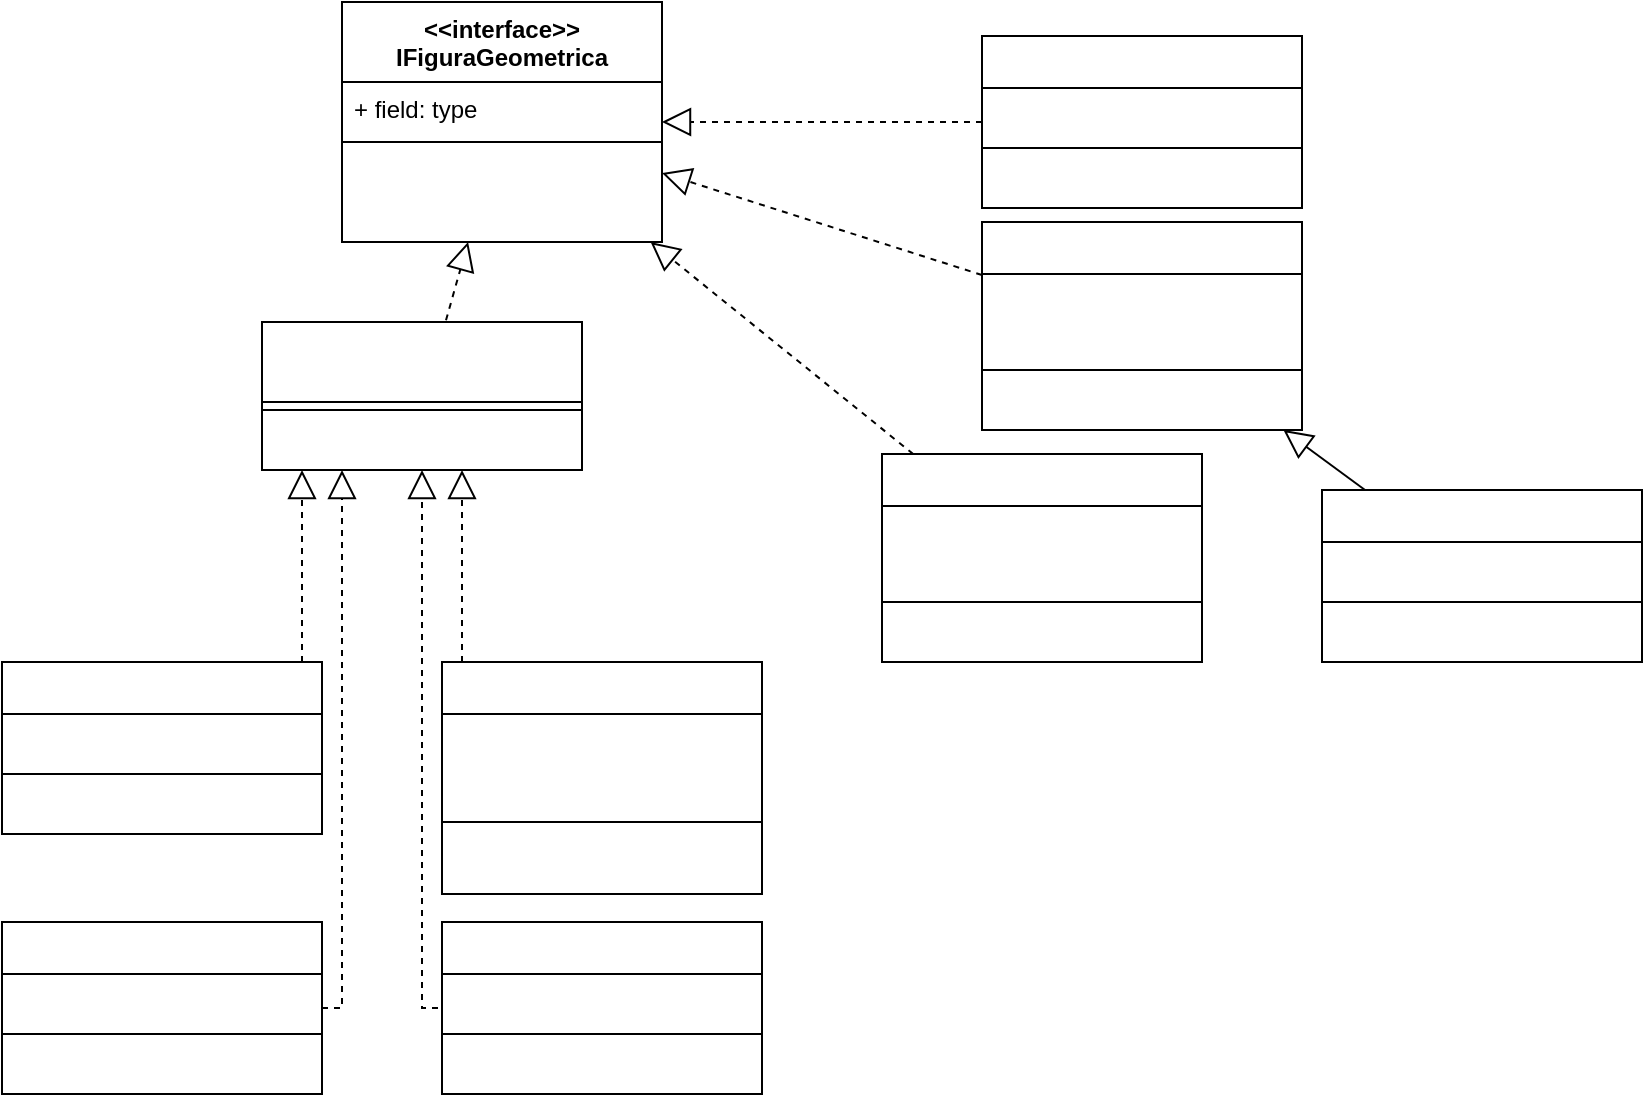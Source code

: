 <mxfile version="20.3.0" type="device"><diagram id="NU264zP-9XkpyPJr-WkA" name="Página-1"><mxGraphModel dx="1067" dy="553" grid="1" gridSize="10" guides="1" tooltips="1" connect="1" arrows="1" fold="1" page="1" pageScale="1" pageWidth="827" pageHeight="1169" math="0" shadow="0"><root><mxCell id="0"/><mxCell id="1" parent="0"/><mxCell id="hfsfZpRIYBY1xbA6ZKQY-1" value="&lt;&lt;interface&gt;&gt;&#10;IFiguraGeometrica" style="swimlane;fontStyle=1;align=center;verticalAlign=top;childLayout=stackLayout;horizontal=1;startSize=40;horizontalStack=0;resizeParent=1;resizeParentMax=0;resizeLast=0;collapsible=1;marginBottom=0;" parent="1" vertex="1"><mxGeometry x="170" y="50" width="160" height="120" as="geometry"/></mxCell><mxCell id="hfsfZpRIYBY1xbA6ZKQY-2" value="+ field: type" style="text;strokeColor=none;fillColor=none;align=left;verticalAlign=top;spacingLeft=4;spacingRight=4;overflow=hidden;rotatable=0;points=[[0,0.5],[1,0.5]];portConstraint=eastwest;" parent="hfsfZpRIYBY1xbA6ZKQY-1" vertex="1"><mxGeometry y="40" width="160" height="26" as="geometry"/></mxCell><mxCell id="hfsfZpRIYBY1xbA6ZKQY-3" value="" style="line;strokeWidth=1;fillColor=none;align=left;verticalAlign=middle;spacingTop=-1;spacingLeft=3;spacingRight=3;rotatable=0;labelPosition=right;points=[];portConstraint=eastwest;strokeColor=inherit;" parent="hfsfZpRIYBY1xbA6ZKQY-1" vertex="1"><mxGeometry y="66" width="160" height="8" as="geometry"/></mxCell><mxCell id="hfsfZpRIYBY1xbA6ZKQY-4" value="+ getArea(): double&#10;+ draw: void" style="text;strokeColor=none;fillColor=none;align=left;verticalAlign=top;spacingLeft=4;spacingRight=4;overflow=hidden;rotatable=0;points=[[0,0.5],[1,0.5]];portConstraint=eastwest;fontColor=#FFFFFF;" parent="hfsfZpRIYBY1xbA6ZKQY-1" vertex="1"><mxGeometry y="74" width="160" height="46" as="geometry"/></mxCell><mxCell id="hfsfZpRIYBY1xbA6ZKQY-13" value="Cuadrado" style="swimlane;fontStyle=1;align=center;verticalAlign=top;childLayout=stackLayout;horizontal=1;startSize=26;horizontalStack=0;resizeParent=1;resizeParentMax=0;resizeLast=0;collapsible=1;marginBottom=0;fontColor=#FFFFFF;" parent="1" vertex="1"><mxGeometry x="660" y="294" width="160" height="86" as="geometry"/></mxCell><mxCell id="hfsfZpRIYBY1xbA6ZKQY-14" value=" " style="text;strokeColor=none;fillColor=none;align=left;verticalAlign=top;spacingLeft=4;spacingRight=4;overflow=hidden;rotatable=0;points=[[0,0.5],[1,0.5]];portConstraint=eastwest;fontColor=#FFFFFF;" parent="hfsfZpRIYBY1xbA6ZKQY-13" vertex="1"><mxGeometry y="26" width="160" height="26" as="geometry"/></mxCell><mxCell id="hfsfZpRIYBY1xbA6ZKQY-15" value="" style="line;strokeWidth=1;fillColor=none;align=left;verticalAlign=middle;spacingTop=-1;spacingLeft=3;spacingRight=3;rotatable=0;labelPosition=right;points=[];portConstraint=eastwest;strokeColor=inherit;fontColor=#FFFFFF;" parent="hfsfZpRIYBY1xbA6ZKQY-13" vertex="1"><mxGeometry y="52" width="160" height="8" as="geometry"/></mxCell><mxCell id="hfsfZpRIYBY1xbA6ZKQY-16" value=" " style="text;strokeColor=none;fillColor=none;align=left;verticalAlign=top;spacingLeft=4;spacingRight=4;overflow=hidden;rotatable=0;points=[[0,0.5],[1,0.5]];portConstraint=eastwest;fontColor=#FFFFFF;" parent="hfsfZpRIYBY1xbA6ZKQY-13" vertex="1"><mxGeometry y="60" width="160" height="26" as="geometry"/></mxCell><mxCell id="hfsfZpRIYBY1xbA6ZKQY-17" value="Rectangulo" style="swimlane;fontStyle=1;align=center;verticalAlign=top;childLayout=stackLayout;horizontal=1;startSize=26;horizontalStack=0;resizeParent=1;resizeParentMax=0;resizeLast=0;collapsible=1;marginBottom=0;fontColor=#FFFFFF;" parent="1" vertex="1"><mxGeometry x="490" y="160" width="160" height="104" as="geometry"/></mxCell><mxCell id="hfsfZpRIYBY1xbA6ZKQY-18" value="- base: double&#10;- altura: double" style="text;strokeColor=none;fillColor=none;align=left;verticalAlign=top;spacingLeft=4;spacingRight=4;overflow=hidden;rotatable=0;points=[[0,0.5],[1,0.5]];portConstraint=eastwest;fontColor=#FFFFFF;" parent="hfsfZpRIYBY1xbA6ZKQY-17" vertex="1"><mxGeometry y="26" width="160" height="44" as="geometry"/></mxCell><mxCell id="hfsfZpRIYBY1xbA6ZKQY-19" value="" style="line;strokeWidth=1;fillColor=none;align=left;verticalAlign=middle;spacingTop=-1;spacingLeft=3;spacingRight=3;rotatable=0;labelPosition=right;points=[];portConstraint=eastwest;strokeColor=inherit;fontColor=#FFFFFF;" parent="hfsfZpRIYBY1xbA6ZKQY-17" vertex="1"><mxGeometry y="70" width="160" height="8" as="geometry"/></mxCell><mxCell id="hfsfZpRIYBY1xbA6ZKQY-20" value=" " style="text;strokeColor=none;fillColor=none;align=left;verticalAlign=top;spacingLeft=4;spacingRight=4;overflow=hidden;rotatable=0;points=[[0,0.5],[1,0.5]];portConstraint=eastwest;fontColor=#FFFFFF;" parent="hfsfZpRIYBY1xbA6ZKQY-17" vertex="1"><mxGeometry y="78" width="160" height="26" as="geometry"/></mxCell><mxCell id="hfsfZpRIYBY1xbA6ZKQY-21" value="Circulo" style="swimlane;fontStyle=1;align=center;verticalAlign=top;childLayout=stackLayout;horizontal=1;startSize=26;horizontalStack=0;resizeParent=1;resizeParentMax=0;resizeLast=0;collapsible=1;marginBottom=0;fontColor=#FFFFFF;" parent="1" vertex="1"><mxGeometry x="490" y="67" width="160" height="86" as="geometry"/></mxCell><mxCell id="hfsfZpRIYBY1xbA6ZKQY-22" value="- radio: double" style="text;strokeColor=none;fillColor=none;align=left;verticalAlign=top;spacingLeft=4;spacingRight=4;overflow=hidden;rotatable=0;points=[[0,0.5],[1,0.5]];portConstraint=eastwest;fontColor=#FFFFFF;" parent="hfsfZpRIYBY1xbA6ZKQY-21" vertex="1"><mxGeometry y="26" width="160" height="26" as="geometry"/></mxCell><mxCell id="hfsfZpRIYBY1xbA6ZKQY-23" value="" style="line;strokeWidth=1;fillColor=none;align=left;verticalAlign=middle;spacingTop=-1;spacingLeft=3;spacingRight=3;rotatable=0;labelPosition=right;points=[];portConstraint=eastwest;strokeColor=inherit;fontColor=#FFFFFF;" parent="hfsfZpRIYBY1xbA6ZKQY-21" vertex="1"><mxGeometry y="52" width="160" height="8" as="geometry"/></mxCell><mxCell id="hfsfZpRIYBY1xbA6ZKQY-24" value=" " style="text;strokeColor=none;fillColor=none;align=left;verticalAlign=top;spacingLeft=4;spacingRight=4;overflow=hidden;rotatable=0;points=[[0,0.5],[1,0.5]];portConstraint=eastwest;fontColor=#FFFFFF;" parent="hfsfZpRIYBY1xbA6ZKQY-21" vertex="1"><mxGeometry y="60" width="160" height="26" as="geometry"/></mxCell><mxCell id="hfsfZpRIYBY1xbA6ZKQY-25" value="Triangulo" style="swimlane;fontStyle=1;align=center;verticalAlign=top;childLayout=stackLayout;horizontal=1;startSize=26;horizontalStack=0;resizeParent=1;resizeParentMax=0;resizeLast=0;collapsible=1;marginBottom=0;fontColor=#FFFFFF;" parent="1" vertex="1"><mxGeometry x="440" y="276" width="160" height="104" as="geometry"/></mxCell><mxCell id="hfsfZpRIYBY1xbA6ZKQY-26" value="- base: double&#10;- altura: double" style="text;strokeColor=none;fillColor=none;align=left;verticalAlign=top;spacingLeft=4;spacingRight=4;overflow=hidden;rotatable=0;points=[[0,0.5],[1,0.5]];portConstraint=eastwest;fontColor=#FFFFFF;" parent="hfsfZpRIYBY1xbA6ZKQY-25" vertex="1"><mxGeometry y="26" width="160" height="44" as="geometry"/></mxCell><mxCell id="hfsfZpRIYBY1xbA6ZKQY-27" value="" style="line;strokeWidth=1;fillColor=none;align=left;verticalAlign=middle;spacingTop=-1;spacingLeft=3;spacingRight=3;rotatable=0;labelPosition=right;points=[];portConstraint=eastwest;strokeColor=inherit;fontColor=#FFFFFF;" parent="hfsfZpRIYBY1xbA6ZKQY-25" vertex="1"><mxGeometry y="70" width="160" height="8" as="geometry"/></mxCell><mxCell id="hfsfZpRIYBY1xbA6ZKQY-28" value=" " style="text;strokeColor=none;fillColor=none;align=left;verticalAlign=top;spacingLeft=4;spacingRight=4;overflow=hidden;rotatable=0;points=[[0,0.5],[1,0.5]];portConstraint=eastwest;fontColor=#FFFFFF;" parent="hfsfZpRIYBY1xbA6ZKQY-25" vertex="1"><mxGeometry y="78" width="160" height="26" as="geometry"/></mxCell><mxCell id="hfsfZpRIYBY1xbA6ZKQY-30" value="" style="endArrow=block;endFill=0;endSize=12;html=1;rounded=0;fontColor=#FFFFFF;dashed=1;" parent="1" source="hfsfZpRIYBY1xbA6ZKQY-21" target="hfsfZpRIYBY1xbA6ZKQY-1" edge="1"><mxGeometry width="160" relative="1" as="geometry"><mxPoint x="600" y="110" as="sourcePoint"/><mxPoint x="760" y="110" as="targetPoint"/></mxGeometry></mxCell><mxCell id="hfsfZpRIYBY1xbA6ZKQY-32" value="" style="endArrow=block;endFill=0;endSize=12;html=1;rounded=0;fontColor=#FFFFFF;dashed=1;" parent="1" source="hfsfZpRIYBY1xbA6ZKQY-17" target="hfsfZpRIYBY1xbA6ZKQY-1" edge="1"><mxGeometry width="160" relative="1" as="geometry"><mxPoint x="610" y="120" as="sourcePoint"/><mxPoint x="770" y="120" as="targetPoint"/></mxGeometry></mxCell><mxCell id="hfsfZpRIYBY1xbA6ZKQY-33" value="" style="endArrow=block;endFill=0;endSize=12;html=1;rounded=0;fontColor=#FFFFFF;dashed=1;" parent="1" source="hfsfZpRIYBY1xbA6ZKQY-25" target="hfsfZpRIYBY1xbA6ZKQY-1" edge="1"><mxGeometry width="160" relative="1" as="geometry"><mxPoint x="220" y="380" as="sourcePoint"/><mxPoint x="380" y="380" as="targetPoint"/></mxGeometry></mxCell><mxCell id="hfsfZpRIYBY1xbA6ZKQY-34" value="" style="endArrow=block;endFill=0;endSize=12;html=1;rounded=0;fontColor=#FFFFFF;" parent="1" source="hfsfZpRIYBY1xbA6ZKQY-13" target="hfsfZpRIYBY1xbA6ZKQY-17" edge="1"><mxGeometry width="160" relative="1" as="geometry"><mxPoint x="380" y="530" as="sourcePoint"/><mxPoint x="540" y="530" as="targetPoint"/></mxGeometry></mxCell><mxCell id="hfsfZpRIYBY1xbA6ZKQY-56" style="edgeStyle=orthogonalEdgeStyle;rounded=0;orthogonalLoop=1;jettySize=auto;html=1;fontColor=#FFFFFF;endArrow=block;endFill=0;endSize=12;dashed=1;" parent="1" source="hfsfZpRIYBY1xbA6ZKQY-35" target="hfsfZpRIYBY1xbA6ZKQY-5" edge="1"><mxGeometry relative="1" as="geometry"><Array as="points"><mxPoint x="150" y="310"/><mxPoint x="150" y="310"/></Array></mxGeometry></mxCell><mxCell id="hfsfZpRIYBY1xbA6ZKQY-35" value="Esfera" style="swimlane;fontStyle=1;align=center;verticalAlign=top;childLayout=stackLayout;horizontal=1;startSize=26;horizontalStack=0;resizeParent=1;resizeParentMax=0;resizeLast=0;collapsible=1;marginBottom=0;fontColor=#FFFFFF;" parent="1" vertex="1"><mxGeometry y="380" width="160" height="86" as="geometry"/></mxCell><mxCell id="hfsfZpRIYBY1xbA6ZKQY-36" value="- radio: double" style="text;strokeColor=none;fillColor=none;align=left;verticalAlign=top;spacingLeft=4;spacingRight=4;overflow=hidden;rotatable=0;points=[[0,0.5],[1,0.5]];portConstraint=eastwest;fontColor=#FFFFFF;" parent="hfsfZpRIYBY1xbA6ZKQY-35" vertex="1"><mxGeometry y="26" width="160" height="26" as="geometry"/></mxCell><mxCell id="hfsfZpRIYBY1xbA6ZKQY-37" value="" style="line;strokeWidth=1;fillColor=none;align=left;verticalAlign=middle;spacingTop=-1;spacingLeft=3;spacingRight=3;rotatable=0;labelPosition=right;points=[];portConstraint=eastwest;strokeColor=inherit;fontColor=#FFFFFF;" parent="hfsfZpRIYBY1xbA6ZKQY-35" vertex="1"><mxGeometry y="52" width="160" height="8" as="geometry"/></mxCell><mxCell id="hfsfZpRIYBY1xbA6ZKQY-38" value=" " style="text;strokeColor=none;fillColor=none;align=left;verticalAlign=top;spacingLeft=4;spacingRight=4;overflow=hidden;rotatable=0;points=[[0,0.5],[1,0.5]];portConstraint=eastwest;fontColor=#FFFFFF;" parent="hfsfZpRIYBY1xbA6ZKQY-35" vertex="1"><mxGeometry y="60" width="160" height="26" as="geometry"/></mxCell><mxCell id="hfsfZpRIYBY1xbA6ZKQY-39" value="Tetraedro_regular" style="swimlane;fontStyle=1;align=center;verticalAlign=top;childLayout=stackLayout;horizontal=1;startSize=26;horizontalStack=0;resizeParent=1;resizeParentMax=0;resizeLast=0;collapsible=1;marginBottom=0;fontColor=#FFFFFF;" parent="1" vertex="1"><mxGeometry x="220" y="510" width="160" height="86" as="geometry"/></mxCell><mxCell id="hfsfZpRIYBY1xbA6ZKQY-40" value="- arista: double" style="text;strokeColor=none;fillColor=none;align=left;verticalAlign=top;spacingLeft=4;spacingRight=4;overflow=hidden;rotatable=0;points=[[0,0.5],[1,0.5]];portConstraint=eastwest;fontColor=#FFFFFF;" parent="hfsfZpRIYBY1xbA6ZKQY-39" vertex="1"><mxGeometry y="26" width="160" height="26" as="geometry"/></mxCell><mxCell id="hfsfZpRIYBY1xbA6ZKQY-41" value="" style="line;strokeWidth=1;fillColor=none;align=left;verticalAlign=middle;spacingTop=-1;spacingLeft=3;spacingRight=3;rotatable=0;labelPosition=right;points=[];portConstraint=eastwest;strokeColor=inherit;fontColor=#FFFFFF;" parent="hfsfZpRIYBY1xbA6ZKQY-39" vertex="1"><mxGeometry y="52" width="160" height="8" as="geometry"/></mxCell><mxCell id="hfsfZpRIYBY1xbA6ZKQY-42" value=" " style="text;strokeColor=none;fillColor=none;align=left;verticalAlign=top;spacingLeft=4;spacingRight=4;overflow=hidden;rotatable=0;points=[[0,0.5],[1,0.5]];portConstraint=eastwest;fontColor=#FFFFFF;" parent="hfsfZpRIYBY1xbA6ZKQY-39" vertex="1"><mxGeometry y="60" width="160" height="26" as="geometry"/></mxCell><mxCell id="hfsfZpRIYBY1xbA6ZKQY-57" style="edgeStyle=orthogonalEdgeStyle;rounded=0;orthogonalLoop=1;jettySize=auto;html=1;fontColor=#FFFFFF;endArrow=block;endFill=0;endSize=12;dashed=1;" parent="1" source="hfsfZpRIYBY1xbA6ZKQY-43" target="hfsfZpRIYBY1xbA6ZKQY-5" edge="1"><mxGeometry relative="1" as="geometry"><mxPoint x="150" y="280" as="targetPoint"/><Array as="points"><mxPoint x="170" y="340"/><mxPoint x="170" y="340"/></Array></mxGeometry></mxCell><mxCell id="hfsfZpRIYBY1xbA6ZKQY-43" value="Cubo" style="swimlane;fontStyle=1;align=center;verticalAlign=top;childLayout=stackLayout;horizontal=1;startSize=26;horizontalStack=0;resizeParent=1;resizeParentMax=0;resizeLast=0;collapsible=1;marginBottom=0;fontColor=#FFFFFF;" parent="1" vertex="1"><mxGeometry y="510" width="160" height="86" as="geometry"/></mxCell><mxCell id="hfsfZpRIYBY1xbA6ZKQY-44" value="- arista: double" style="text;strokeColor=none;fillColor=none;align=left;verticalAlign=top;spacingLeft=4;spacingRight=4;overflow=hidden;rotatable=0;points=[[0,0.5],[1,0.5]];portConstraint=eastwest;fontColor=#FFFFFF;" parent="hfsfZpRIYBY1xbA6ZKQY-43" vertex="1"><mxGeometry y="26" width="160" height="26" as="geometry"/></mxCell><mxCell id="hfsfZpRIYBY1xbA6ZKQY-45" value="" style="line;strokeWidth=1;fillColor=none;align=left;verticalAlign=middle;spacingTop=-1;spacingLeft=3;spacingRight=3;rotatable=0;labelPosition=right;points=[];portConstraint=eastwest;strokeColor=inherit;fontColor=#FFFFFF;" parent="hfsfZpRIYBY1xbA6ZKQY-43" vertex="1"><mxGeometry y="52" width="160" height="8" as="geometry"/></mxCell><mxCell id="hfsfZpRIYBY1xbA6ZKQY-46" value=" " style="text;strokeColor=none;fillColor=none;align=left;verticalAlign=top;spacingLeft=4;spacingRight=4;overflow=hidden;rotatable=0;points=[[0,0.5],[1,0.5]];portConstraint=eastwest;fontColor=#FFFFFF;" parent="hfsfZpRIYBY1xbA6ZKQY-43" vertex="1"><mxGeometry y="60" width="160" height="26" as="geometry"/></mxCell><mxCell id="hfsfZpRIYBY1xbA6ZKQY-47" value="Paralelepipedo" style="swimlane;fontStyle=1;align=center;verticalAlign=top;childLayout=stackLayout;horizontal=1;startSize=26;horizontalStack=0;resizeParent=1;resizeParentMax=0;resizeLast=0;collapsible=1;marginBottom=0;fontColor=#FFFFFF;" parent="1" vertex="1"><mxGeometry x="220" y="380" width="160" height="116" as="geometry"/></mxCell><mxCell id="hfsfZpRIYBY1xbA6ZKQY-48" value="- arista1: double&#10;- arista2: double&#10;- arista3:double" style="text;strokeColor=none;fillColor=none;align=left;verticalAlign=top;spacingLeft=4;spacingRight=4;overflow=hidden;rotatable=0;points=[[0,0.5],[1,0.5]];portConstraint=eastwest;fontColor=#FFFFFF;" parent="hfsfZpRIYBY1xbA6ZKQY-47" vertex="1"><mxGeometry y="26" width="160" height="44" as="geometry"/></mxCell><mxCell id="hfsfZpRIYBY1xbA6ZKQY-49" value="" style="line;strokeWidth=1;fillColor=none;align=left;verticalAlign=middle;spacingTop=-1;spacingLeft=3;spacingRight=3;rotatable=0;labelPosition=right;points=[];portConstraint=eastwest;strokeColor=inherit;fontColor=#FFFFFF;" parent="hfsfZpRIYBY1xbA6ZKQY-47" vertex="1"><mxGeometry y="70" width="160" height="20" as="geometry"/></mxCell><mxCell id="hfsfZpRIYBY1xbA6ZKQY-50" value=" " style="text;strokeColor=none;fillColor=none;align=left;verticalAlign=top;spacingLeft=4;spacingRight=4;overflow=hidden;rotatable=0;points=[[0,0.5],[1,0.5]];portConstraint=eastwest;fontColor=#FFFFFF;" parent="hfsfZpRIYBY1xbA6ZKQY-47" vertex="1"><mxGeometry y="90" width="160" height="26" as="geometry"/></mxCell><mxCell id="hfsfZpRIYBY1xbA6ZKQY-53" style="edgeStyle=orthogonalEdgeStyle;rounded=0;orthogonalLoop=1;jettySize=auto;html=1;fontColor=#FFFFFF;endArrow=block;endFill=0;endSize=12;dashed=1;" parent="1" target="hfsfZpRIYBY1xbA6ZKQY-5" edge="1" source="hfsfZpRIYBY1xbA6ZKQY-47"><mxGeometry relative="1" as="geometry"><mxPoint x="288" y="380" as="sourcePoint"/><mxPoint x="194.08" y="346.988" as="targetPoint"/><Array as="points"><mxPoint x="230" y="340"/><mxPoint x="230" y="340"/></Array></mxGeometry></mxCell><mxCell id="hfsfZpRIYBY1xbA6ZKQY-54" style="edgeStyle=orthogonalEdgeStyle;rounded=0;orthogonalLoop=1;jettySize=auto;html=1;fontColor=#FFFFFF;endArrow=block;endFill=0;endSize=12;dashed=1;" parent="1" target="hfsfZpRIYBY1xbA6ZKQY-5" edge="1"><mxGeometry relative="1" as="geometry"><mxPoint x="218" y="553" as="sourcePoint"/><mxPoint x="168" y="346" as="targetPoint"/><Array as="points"><mxPoint x="210" y="553"/></Array></mxGeometry></mxCell><mxCell id="hfsfZpRIYBY1xbA6ZKQY-55" value="" style="endArrow=block;endFill=0;endSize=12;html=1;rounded=0;fontColor=#FFFFFF;exitX=0.575;exitY=-0.012;exitDx=0;exitDy=0;exitPerimeter=0;startArrow=none;dashed=1;" parent="1" source="hfsfZpRIYBY1xbA6ZKQY-5" target="hfsfZpRIYBY1xbA6ZKQY-1" edge="1"><mxGeometry width="160" relative="1" as="geometry"><mxPoint x="180" y="259.998" as="sourcePoint"/><mxPoint x="244.547" y="177.03" as="targetPoint"/></mxGeometry></mxCell><mxCell id="hfsfZpRIYBY1xbA6ZKQY-5" value="&lt;&lt;interface&gt;&gt;&#10;IFigura3D" style="swimlane;fontStyle=1;align=center;verticalAlign=top;childLayout=stackLayout;horizontal=1;startSize=40;horizontalStack=0;resizeParent=1;resizeParentMax=0;resizeLast=0;collapsible=1;marginBottom=0;fontColor=#FFFFFF;" parent="1" vertex="1"><mxGeometry x="130" y="210" width="160" height="74" as="geometry"/></mxCell><mxCell id="hfsfZpRIYBY1xbA6ZKQY-7" value="" style="line;strokeWidth=1;fillColor=none;align=left;verticalAlign=middle;spacingTop=-1;spacingLeft=3;spacingRight=3;rotatable=0;labelPosition=right;points=[];portConstraint=eastwest;strokeColor=inherit;fontColor=#FFFFFF;" parent="hfsfZpRIYBY1xbA6ZKQY-5" vertex="1"><mxGeometry y="40" width="160" height="8" as="geometry"/></mxCell><mxCell id="hfsfZpRIYBY1xbA6ZKQY-8" value="+ getVolumen():double" style="text;strokeColor=none;fillColor=none;align=left;verticalAlign=top;spacingLeft=4;spacingRight=4;overflow=hidden;rotatable=0;points=[[0,0.5],[1,0.5]];portConstraint=eastwest;fontColor=#FFFFFF;" parent="hfsfZpRIYBY1xbA6ZKQY-5" vertex="1"><mxGeometry y="48" width="160" height="26" as="geometry"/></mxCell></root></mxGraphModel></diagram></mxfile>